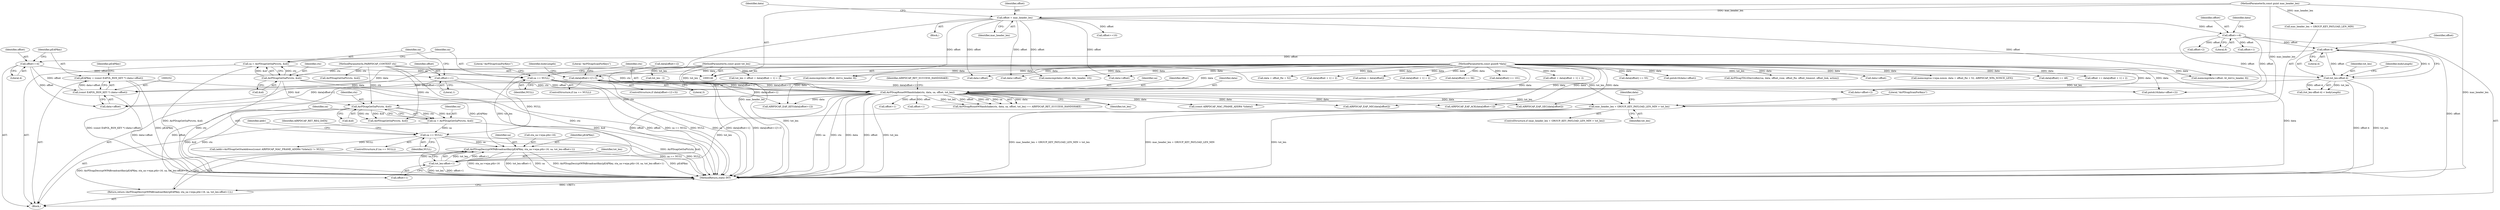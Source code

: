 digraph "0_wireshark_9b0b20b8d5f8c9f7839d58ff6c5900f7e19283b4@API" {
"1000453" [label="(Call,AirPDcapDecryptWPABroadcastKey(pEAPKey, sta_sa->wpa.ptk+16, sa, tot_len-offset+1))"];
"1000249" [label="(Call,pEAPKey = (const EAPOL_RSN_KEY *) (data+offset))"];
"1000251" [label="(Call,(const EAPOL_RSN_KEY *) (data+offset))"];
"1000204" [label="(Call,data[offset+1]!=3)"];
"1000148" [label="(MethodParameterIn,const guint8 *data)"];
"1000246" [label="(Call,offset+=4)"];
"1000231" [label="(Call,offset-4)"];
"1000200" [label="(Call,offset+=8)"];
"1000174" [label="(Call,offset = mac_header_len)"];
"1000149" [label="(MethodParameterIn,const guint mac_header_len)"];
"1000371" [label="(Call,sa == NULL)"];
"1000364" [label="(Call,sa = AirPDcapGetSaPtr(ctx, &id))"];
"1000366" [label="(Call,AirPDcapGetSaPtr(ctx, &id))"];
"1000297" [label="(Call,AirPDcapRsna4WHandshake(ctx, data, sa, offset, tot_len))"];
"1000280" [label="(Call,AirPDcapGetSaPtr(ctx, &id))"];
"1000147" [label="(MethodParameterIn,PAIRPDCAP_CONTEXT ctx)"];
"1000285" [label="(Call,sa == NULL)"];
"1000278" [label="(Call,sa = AirPDcapGetSaPtr(ctx, &id))"];
"1000275" [label="(Call,offset+=1)"];
"1000229" [label="(Call,tot_len-offset-4)"];
"1000150" [label="(MethodParameterIn,const guint tot_len)"];
"1000463" [label="(Call,tot_len-offset+1)"];
"1000307" [label="(Call,mac_header_len + GROUP_KEY_PAYLOAD_LEN_MIN > tot_len)"];
"1000452" [label="(Return,return (AirPDcapDecryptWPABroadcastKey(pEAPKey, sta_sa->wpa.ptk+16, sa, tot_len-offset+1));)"];
"1000376" [label="(Identifier,AIRPDCAP_RET_REQ_DATA)"];
"1000233" [label="(Literal,4)"];
"1000276" [label="(Identifier,offset)"];
"1000249" [label="(Call,pEAPKey = (const EAPOL_RSN_KEY *) (data+offset))"];
"1000182" [label="(Identifier,data)"];
"1000221" [label="(Call,data+offset+2)"];
"1000556" [label="(Call,data[offset] == 48)"];
"1000441" [label="(Call,AirPDcapGetSaPtr(ctx, &id))"];
"1000204" [label="(Call,data[offset+1]!=3)"];
"1000599" [label="(Call,tot_len < offset + data[offset + 1] + 2)"];
"1000248" [label="(Literal,4)"];
"1000463" [label="(Call,tot_len-offset+1)"];
"1000287" [label="(Identifier,NULL)"];
"1000455" [label="(Call,sta_sa->wpa.ptk+16)"];
"1000195" [label="(Block,)"];
"1000365" [label="(Identifier,sa)"];
"1000205" [label="(Call,data[offset+1])"];
"1000280" [label="(Call,AirPDcapGetSaPtr(ctx, &id))"];
"1000175" [label="(Identifier,offset)"];
"1000231" [label="(Call,offset-4)"];
"1000301" [label="(Identifier,offset)"];
"1000219" [label="(Identifier,bodyLength)"];
"1000454" [label="(Identifier,pEAPKey)"];
"1000784" [label="(MethodReturn,static INT)"];
"1000613" [label="(Call,offset += data[offset + 1] + 2)"];
"1000230" [label="(Identifier,tot_len)"];
"1000306" [label="(ControlStructure,if (mac_header_len + GROUP_KEY_PAYLOAD_LEN_MIN > tot_len))"];
"1000382" [label="(Call,(const AIRPDCAP_MAC_FRAME_ADDR4 *)(data))"];
"1000148" [label="(MethodParameterIn,const guint8 *data)"];
"1000206" [label="(Identifier,data)"];
"1000324" [label="(Identifier,data)"];
"1000373" [label="(Identifier,NULL)"];
"1000334" [label="(Call,offset+1)"];
"1000371" [label="(Call,sa == NULL)"];
"1000281" [label="(Identifier,ctx)"];
"1000200" [label="(Call,offset+=8)"];
"1000150" [label="(MethodParameterIn,const guint tot_len)"];
"1000189" [label="(Call,data+offset)"];
"1000279" [label="(Identifier,sa)"];
"1000229" [label="(Call,tot_len-offset-4)"];
"1000296" [label="(Call,AirPDcapRsna4WHandshake(ctx, data, sa, offset, tot_len) == AIRPDCAP_RET_SUCCESS_HANDSHAKE)"];
"1000462" [label="(Identifier,sa)"];
"1000725" [label="(Call,data + offset_fte + 52)"];
"1000201" [label="(Identifier,offset)"];
"1000213" [label="(Literal,\"AirPDcapScanForKeys\")"];
"1000250" [label="(Identifier,pEAPKey)"];
"1000253" [label="(Call,data+offset)"];
"1000298" [label="(Identifier,ctx)"];
"1000282" [label="(Call,&id)"];
"1000210" [label="(Literal,3)"];
"1000615" [label="(Call,data[offset + 1] + 2)"];
"1000299" [label="(Identifier,data)"];
"1000302" [label="(Identifier,tot_len)"];
"1000234" [label="(Identifier,bodyLength)"];
"1000506" [label="(Call,action = data[offset])"];
"1000551" [label="(Call,tot_len - 2)"];
"1000277" [label="(Literal,1)"];
"1000464" [label="(Identifier,tot_len)"];
"1000603" [label="(Call,data[offset + 1] + 2)"];
"1000220" [label="(Call,pntoh16(data+offset+2))"];
"1000578" [label="(Call,data[offset] == 56)"];
"1000589" [label="(Call,data[offset] == 101)"];
"1000188" [label="(Call,memcmp(data+offset, bt_dot1x_header, 8))"];
"1000452" [label="(Return,return (AirPDcapDecryptWPABroadcastKey(pEAPKey, sta_sa->wpa.ptk+16, sa, tot_len-offset+1));)"];
"1000228" [label="(Call,(tot_len-offset-4) < bodyLength)"];
"1000176" [label="(Identifier,mac_header_len)"];
"1000203" [label="(ControlStructure,if (data[offset+1]!=3))"];
"1000180" [label="(Call,memcmp(data+offset, dot1x_header, 8))"];
"1000378" [label="(Call,(addr=AirPDcapGetStaAddress((const AIRPDCAP_MAC_FRAME_ADDR4 *)(data))) != NULL)"];
"1000223" [label="(Call,offset+2)"];
"1000601" [label="(Call,offset + data[offset + 1] + 2)"];
"1000465" [label="(Call,offset+1)"];
"1000202" [label="(Literal,8)"];
"1000207" [label="(Call,offset+1)"];
"1000368" [label="(Call,&id)"];
"1000325" [label="(Call,offset+1)"];
"1000331" [label="(Call,AIRPDCAP_EAP_ACK(data[offset+1]))"];
"1000346" [label="(Call,AIRPDCAP_EAP_SEC(data[offset]))"];
"1000364" [label="(Call,sa = AirPDcapGetSaPtr(ctx, &id))"];
"1000275" [label="(Call,offset+=1)"];
"1000380" [label="(Identifier,addr)"];
"1000367" [label="(Identifier,ctx)"];
"1000503" [label="(Call,offset+=10)"];
"1000471" [label="(Call,memcmp(data+offset, tdls_header, 10))"];
"1000260" [label="(Identifier,pEAPKey)"];
"1000181" [label="(Call,data+offset)"];
"1000251" [label="(Call,(const EAPOL_RSN_KEY *) (data+offset))"];
"1000372" [label="(Identifier,sa)"];
"1000567" [label="(Call,data[offset] == 55)"];
"1000303" [label="(Identifier,AIRPDCAP_RET_SUCCESS_HANDSHAKE)"];
"1000530" [label="(Call,pntoh16(data+offset))"];
"1000370" [label="(ControlStructure,if (sa == NULL))"];
"1000307" [label="(Call,mac_header_len + GROUP_KEY_PAYLOAD_LEN_MIN > tot_len)"];
"1000760" [label="(Call,AirPDcapTDLSDeriveKey(sa, data, offset_rsne, offset_fte, offset_timeout, offset_link, action))"];
"1000149" [label="(MethodParameterIn,const guint mac_header_len)"];
"1000366" [label="(Call,AirPDcapGetSaPtr(ctx, &id))"];
"1000278" [label="(Call,sa = AirPDcapGetSaPtr(ctx, &id))"];
"1000322" [label="(Call,AIRPDCAP_EAP_KEY(data[offset+1]))"];
"1000152" [label="(Block,)"];
"1000284" [label="(ControlStructure,if (sa == NULL))"];
"1000453" [label="(Call,AirPDcapDecryptWPABroadcastKey(pEAPKey, sta_sa->wpa.ptk+16, sa, tot_len-offset+1))"];
"1000174" [label="(Call,offset = mac_header_len)"];
"1000308" [label="(Call,mac_header_len + GROUP_KEY_PAYLOAD_LEN_MIN)"];
"1000246" [label="(Call,offset+=4)"];
"1000472" [label="(Call,data+offset)"];
"1000340" [label="(Call,AIRPDCAP_EAP_MIC(data[offset]))"];
"1000531" [label="(Call,data+offset)"];
"1000290" [label="(Literal,\"AirPDcapScanForKeys\")"];
"1000247" [label="(Identifier,offset)"];
"1000286" [label="(Identifier,sa)"];
"1000232" [label="(Identifier,offset)"];
"1000719" [label="(Call,memcmp(sa->wpa.nonce, data + offset_fte + 52, AIRPDCAP_WPA_NONCE_LEN))"];
"1000285" [label="(Call,sa == NULL)"];
"1000314" [label="(Literal,\"AirPDcapScanForKeys\")"];
"1000300" [label="(Identifier,sa)"];
"1000701" [label="(Call,AirPDcapGetSaPtr(ctx, &id))"];
"1000311" [label="(Identifier,tot_len)"];
"1000297" [label="(Call,AirPDcapRsna4WHandshake(ctx, data, sa, offset, tot_len))"];
"1000147" [label="(MethodParameterIn,PAIRPDCAP_CONTEXT ctx)"];
"1000453" -> "1000452"  [label="AST: "];
"1000453" -> "1000463"  [label="CFG: "];
"1000454" -> "1000453"  [label="AST: "];
"1000455" -> "1000453"  [label="AST: "];
"1000462" -> "1000453"  [label="AST: "];
"1000463" -> "1000453"  [label="AST: "];
"1000452" -> "1000453"  [label="CFG: "];
"1000453" -> "1000784"  [label="DDG: sta_sa->wpa.ptk+16"];
"1000453" -> "1000784"  [label="DDG: tot_len-offset+1"];
"1000453" -> "1000784"  [label="DDG: AirPDcapDecryptWPABroadcastKey(pEAPKey, sta_sa->wpa.ptk+16, sa, tot_len-offset+1)"];
"1000453" -> "1000784"  [label="DDG: sa"];
"1000453" -> "1000784"  [label="DDG: pEAPKey"];
"1000453" -> "1000452"  [label="DDG: AirPDcapDecryptWPABroadcastKey(pEAPKey, sta_sa->wpa.ptk+16, sa, tot_len-offset+1)"];
"1000249" -> "1000453"  [label="DDG: pEAPKey"];
"1000371" -> "1000453"  [label="DDG: sa"];
"1000463" -> "1000453"  [label="DDG: tot_len"];
"1000463" -> "1000453"  [label="DDG: offset+1"];
"1000249" -> "1000195"  [label="AST: "];
"1000249" -> "1000251"  [label="CFG: "];
"1000250" -> "1000249"  [label="AST: "];
"1000251" -> "1000249"  [label="AST: "];
"1000260" -> "1000249"  [label="CFG: "];
"1000249" -> "1000784"  [label="DDG: (const EAPOL_RSN_KEY *) (data+offset)"];
"1000249" -> "1000784"  [label="DDG: pEAPKey"];
"1000251" -> "1000249"  [label="DDG: data+offset"];
"1000251" -> "1000253"  [label="CFG: "];
"1000252" -> "1000251"  [label="AST: "];
"1000253" -> "1000251"  [label="AST: "];
"1000251" -> "1000784"  [label="DDG: data+offset"];
"1000204" -> "1000251"  [label="DDG: data[offset+1]"];
"1000148" -> "1000251"  [label="DDG: data"];
"1000246" -> "1000251"  [label="DDG: offset"];
"1000204" -> "1000203"  [label="AST: "];
"1000204" -> "1000210"  [label="CFG: "];
"1000205" -> "1000204"  [label="AST: "];
"1000210" -> "1000204"  [label="AST: "];
"1000213" -> "1000204"  [label="CFG: "];
"1000219" -> "1000204"  [label="CFG: "];
"1000204" -> "1000784"  [label="DDG: data[offset+1]"];
"1000204" -> "1000784"  [label="DDG: data[offset+1]!=3"];
"1000148" -> "1000204"  [label="DDG: data"];
"1000204" -> "1000220"  [label="DDG: data[offset+1]"];
"1000204" -> "1000221"  [label="DDG: data[offset+1]"];
"1000204" -> "1000253"  [label="DDG: data[offset+1]"];
"1000204" -> "1000297"  [label="DDG: data[offset+1]"];
"1000204" -> "1000322"  [label="DDG: data[offset+1]"];
"1000148" -> "1000146"  [label="AST: "];
"1000148" -> "1000784"  [label="DDG: data"];
"1000148" -> "1000180"  [label="DDG: data"];
"1000148" -> "1000181"  [label="DDG: data"];
"1000148" -> "1000188"  [label="DDG: data"];
"1000148" -> "1000189"  [label="DDG: data"];
"1000148" -> "1000220"  [label="DDG: data"];
"1000148" -> "1000221"  [label="DDG: data"];
"1000148" -> "1000253"  [label="DDG: data"];
"1000148" -> "1000297"  [label="DDG: data"];
"1000148" -> "1000322"  [label="DDG: data"];
"1000148" -> "1000331"  [label="DDG: data"];
"1000148" -> "1000340"  [label="DDG: data"];
"1000148" -> "1000346"  [label="DDG: data"];
"1000148" -> "1000382"  [label="DDG: data"];
"1000148" -> "1000471"  [label="DDG: data"];
"1000148" -> "1000472"  [label="DDG: data"];
"1000148" -> "1000506"  [label="DDG: data"];
"1000148" -> "1000530"  [label="DDG: data"];
"1000148" -> "1000531"  [label="DDG: data"];
"1000148" -> "1000556"  [label="DDG: data"];
"1000148" -> "1000567"  [label="DDG: data"];
"1000148" -> "1000578"  [label="DDG: data"];
"1000148" -> "1000589"  [label="DDG: data"];
"1000148" -> "1000599"  [label="DDG: data"];
"1000148" -> "1000601"  [label="DDG: data"];
"1000148" -> "1000603"  [label="DDG: data"];
"1000148" -> "1000613"  [label="DDG: data"];
"1000148" -> "1000615"  [label="DDG: data"];
"1000148" -> "1000719"  [label="DDG: data"];
"1000148" -> "1000725"  [label="DDG: data"];
"1000148" -> "1000760"  [label="DDG: data"];
"1000246" -> "1000195"  [label="AST: "];
"1000246" -> "1000248"  [label="CFG: "];
"1000247" -> "1000246"  [label="AST: "];
"1000248" -> "1000246"  [label="AST: "];
"1000250" -> "1000246"  [label="CFG: "];
"1000231" -> "1000246"  [label="DDG: offset"];
"1000246" -> "1000253"  [label="DDG: offset"];
"1000246" -> "1000275"  [label="DDG: offset"];
"1000231" -> "1000229"  [label="AST: "];
"1000231" -> "1000233"  [label="CFG: "];
"1000232" -> "1000231"  [label="AST: "];
"1000233" -> "1000231"  [label="AST: "];
"1000229" -> "1000231"  [label="CFG: "];
"1000231" -> "1000784"  [label="DDG: offset"];
"1000231" -> "1000229"  [label="DDG: offset"];
"1000231" -> "1000229"  [label="DDG: 4"];
"1000200" -> "1000231"  [label="DDG: offset"];
"1000200" -> "1000195"  [label="AST: "];
"1000200" -> "1000202"  [label="CFG: "];
"1000201" -> "1000200"  [label="AST: "];
"1000202" -> "1000200"  [label="AST: "];
"1000206" -> "1000200"  [label="CFG: "];
"1000174" -> "1000200"  [label="DDG: offset"];
"1000200" -> "1000207"  [label="DDG: offset"];
"1000200" -> "1000220"  [label="DDG: offset"];
"1000200" -> "1000221"  [label="DDG: offset"];
"1000200" -> "1000223"  [label="DDG: offset"];
"1000174" -> "1000152"  [label="AST: "];
"1000174" -> "1000176"  [label="CFG: "];
"1000175" -> "1000174"  [label="AST: "];
"1000176" -> "1000174"  [label="AST: "];
"1000182" -> "1000174"  [label="CFG: "];
"1000174" -> "1000784"  [label="DDG: mac_header_len"];
"1000149" -> "1000174"  [label="DDG: mac_header_len"];
"1000174" -> "1000180"  [label="DDG: offset"];
"1000174" -> "1000181"  [label="DDG: offset"];
"1000174" -> "1000188"  [label="DDG: offset"];
"1000174" -> "1000189"  [label="DDG: offset"];
"1000174" -> "1000471"  [label="DDG: offset"];
"1000174" -> "1000472"  [label="DDG: offset"];
"1000174" -> "1000503"  [label="DDG: offset"];
"1000149" -> "1000146"  [label="AST: "];
"1000149" -> "1000784"  [label="DDG: mac_header_len"];
"1000149" -> "1000307"  [label="DDG: mac_header_len"];
"1000149" -> "1000308"  [label="DDG: mac_header_len"];
"1000371" -> "1000370"  [label="AST: "];
"1000371" -> "1000373"  [label="CFG: "];
"1000372" -> "1000371"  [label="AST: "];
"1000373" -> "1000371"  [label="AST: "];
"1000376" -> "1000371"  [label="CFG: "];
"1000380" -> "1000371"  [label="CFG: "];
"1000371" -> "1000784"  [label="DDG: NULL"];
"1000371" -> "1000784"  [label="DDG: sa"];
"1000371" -> "1000784"  [label="DDG: sa == NULL"];
"1000364" -> "1000371"  [label="DDG: sa"];
"1000285" -> "1000371"  [label="DDG: NULL"];
"1000371" -> "1000378"  [label="DDG: NULL"];
"1000364" -> "1000195"  [label="AST: "];
"1000364" -> "1000366"  [label="CFG: "];
"1000365" -> "1000364"  [label="AST: "];
"1000366" -> "1000364"  [label="AST: "];
"1000372" -> "1000364"  [label="CFG: "];
"1000364" -> "1000784"  [label="DDG: AirPDcapGetSaPtr(ctx, &id)"];
"1000366" -> "1000364"  [label="DDG: ctx"];
"1000366" -> "1000364"  [label="DDG: &id"];
"1000366" -> "1000368"  [label="CFG: "];
"1000367" -> "1000366"  [label="AST: "];
"1000368" -> "1000366"  [label="AST: "];
"1000366" -> "1000784"  [label="DDG: &id"];
"1000366" -> "1000784"  [label="DDG: ctx"];
"1000297" -> "1000366"  [label="DDG: ctx"];
"1000147" -> "1000366"  [label="DDG: ctx"];
"1000280" -> "1000366"  [label="DDG: &id"];
"1000366" -> "1000441"  [label="DDG: ctx"];
"1000366" -> "1000441"  [label="DDG: &id"];
"1000297" -> "1000296"  [label="AST: "];
"1000297" -> "1000302"  [label="CFG: "];
"1000298" -> "1000297"  [label="AST: "];
"1000299" -> "1000297"  [label="AST: "];
"1000300" -> "1000297"  [label="AST: "];
"1000301" -> "1000297"  [label="AST: "];
"1000302" -> "1000297"  [label="AST: "];
"1000303" -> "1000297"  [label="CFG: "];
"1000297" -> "1000784"  [label="DDG: ctx"];
"1000297" -> "1000784"  [label="DDG: data"];
"1000297" -> "1000784"  [label="DDG: offset"];
"1000297" -> "1000784"  [label="DDG: tot_len"];
"1000297" -> "1000784"  [label="DDG: sa"];
"1000297" -> "1000296"  [label="DDG: data"];
"1000297" -> "1000296"  [label="DDG: tot_len"];
"1000297" -> "1000296"  [label="DDG: offset"];
"1000297" -> "1000296"  [label="DDG: ctx"];
"1000297" -> "1000296"  [label="DDG: sa"];
"1000280" -> "1000297"  [label="DDG: ctx"];
"1000147" -> "1000297"  [label="DDG: ctx"];
"1000285" -> "1000297"  [label="DDG: sa"];
"1000275" -> "1000297"  [label="DDG: offset"];
"1000229" -> "1000297"  [label="DDG: tot_len"];
"1000150" -> "1000297"  [label="DDG: tot_len"];
"1000297" -> "1000307"  [label="DDG: tot_len"];
"1000297" -> "1000322"  [label="DDG: data"];
"1000297" -> "1000325"  [label="DDG: offset"];
"1000297" -> "1000331"  [label="DDG: data"];
"1000297" -> "1000334"  [label="DDG: offset"];
"1000297" -> "1000340"  [label="DDG: data"];
"1000297" -> "1000346"  [label="DDG: data"];
"1000297" -> "1000382"  [label="DDG: data"];
"1000297" -> "1000463"  [label="DDG: offset"];
"1000297" -> "1000465"  [label="DDG: offset"];
"1000280" -> "1000278"  [label="AST: "];
"1000280" -> "1000282"  [label="CFG: "];
"1000281" -> "1000280"  [label="AST: "];
"1000282" -> "1000280"  [label="AST: "];
"1000278" -> "1000280"  [label="CFG: "];
"1000280" -> "1000784"  [label="DDG: &id"];
"1000280" -> "1000784"  [label="DDG: ctx"];
"1000280" -> "1000278"  [label="DDG: ctx"];
"1000280" -> "1000278"  [label="DDG: &id"];
"1000147" -> "1000280"  [label="DDG: ctx"];
"1000147" -> "1000146"  [label="AST: "];
"1000147" -> "1000784"  [label="DDG: ctx"];
"1000147" -> "1000441"  [label="DDG: ctx"];
"1000147" -> "1000701"  [label="DDG: ctx"];
"1000285" -> "1000284"  [label="AST: "];
"1000285" -> "1000287"  [label="CFG: "];
"1000286" -> "1000285"  [label="AST: "];
"1000287" -> "1000285"  [label="AST: "];
"1000290" -> "1000285"  [label="CFG: "];
"1000298" -> "1000285"  [label="CFG: "];
"1000285" -> "1000784"  [label="DDG: sa"];
"1000285" -> "1000784"  [label="DDG: sa == NULL"];
"1000285" -> "1000784"  [label="DDG: NULL"];
"1000278" -> "1000285"  [label="DDG: sa"];
"1000278" -> "1000195"  [label="AST: "];
"1000279" -> "1000278"  [label="AST: "];
"1000286" -> "1000278"  [label="CFG: "];
"1000278" -> "1000784"  [label="DDG: AirPDcapGetSaPtr(ctx, &id)"];
"1000275" -> "1000195"  [label="AST: "];
"1000275" -> "1000277"  [label="CFG: "];
"1000276" -> "1000275"  [label="AST: "];
"1000277" -> "1000275"  [label="AST: "];
"1000279" -> "1000275"  [label="CFG: "];
"1000275" -> "1000784"  [label="DDG: offset"];
"1000229" -> "1000228"  [label="AST: "];
"1000230" -> "1000229"  [label="AST: "];
"1000234" -> "1000229"  [label="CFG: "];
"1000229" -> "1000784"  [label="DDG: offset-4"];
"1000229" -> "1000784"  [label="DDG: tot_len"];
"1000229" -> "1000228"  [label="DDG: tot_len"];
"1000229" -> "1000228"  [label="DDG: offset-4"];
"1000150" -> "1000229"  [label="DDG: tot_len"];
"1000150" -> "1000146"  [label="AST: "];
"1000150" -> "1000784"  [label="DDG: tot_len"];
"1000150" -> "1000307"  [label="DDG: tot_len"];
"1000150" -> "1000463"  [label="DDG: tot_len"];
"1000150" -> "1000551"  [label="DDG: tot_len"];
"1000150" -> "1000599"  [label="DDG: tot_len"];
"1000463" -> "1000465"  [label="CFG: "];
"1000464" -> "1000463"  [label="AST: "];
"1000465" -> "1000463"  [label="AST: "];
"1000463" -> "1000784"  [label="DDG: offset+1"];
"1000463" -> "1000784"  [label="DDG: tot_len"];
"1000307" -> "1000463"  [label="DDG: tot_len"];
"1000307" -> "1000306"  [label="AST: "];
"1000307" -> "1000311"  [label="CFG: "];
"1000308" -> "1000307"  [label="AST: "];
"1000311" -> "1000307"  [label="AST: "];
"1000314" -> "1000307"  [label="CFG: "];
"1000324" -> "1000307"  [label="CFG: "];
"1000307" -> "1000784"  [label="DDG: tot_len"];
"1000307" -> "1000784"  [label="DDG: mac_header_len + GROUP_KEY_PAYLOAD_LEN_MIN > tot_len"];
"1000307" -> "1000784"  [label="DDG: mac_header_len + GROUP_KEY_PAYLOAD_LEN_MIN"];
"1000452" -> "1000195"  [label="AST: "];
"1000784" -> "1000452"  [label="CFG: "];
"1000452" -> "1000784"  [label="DDG: <RET>"];
}
